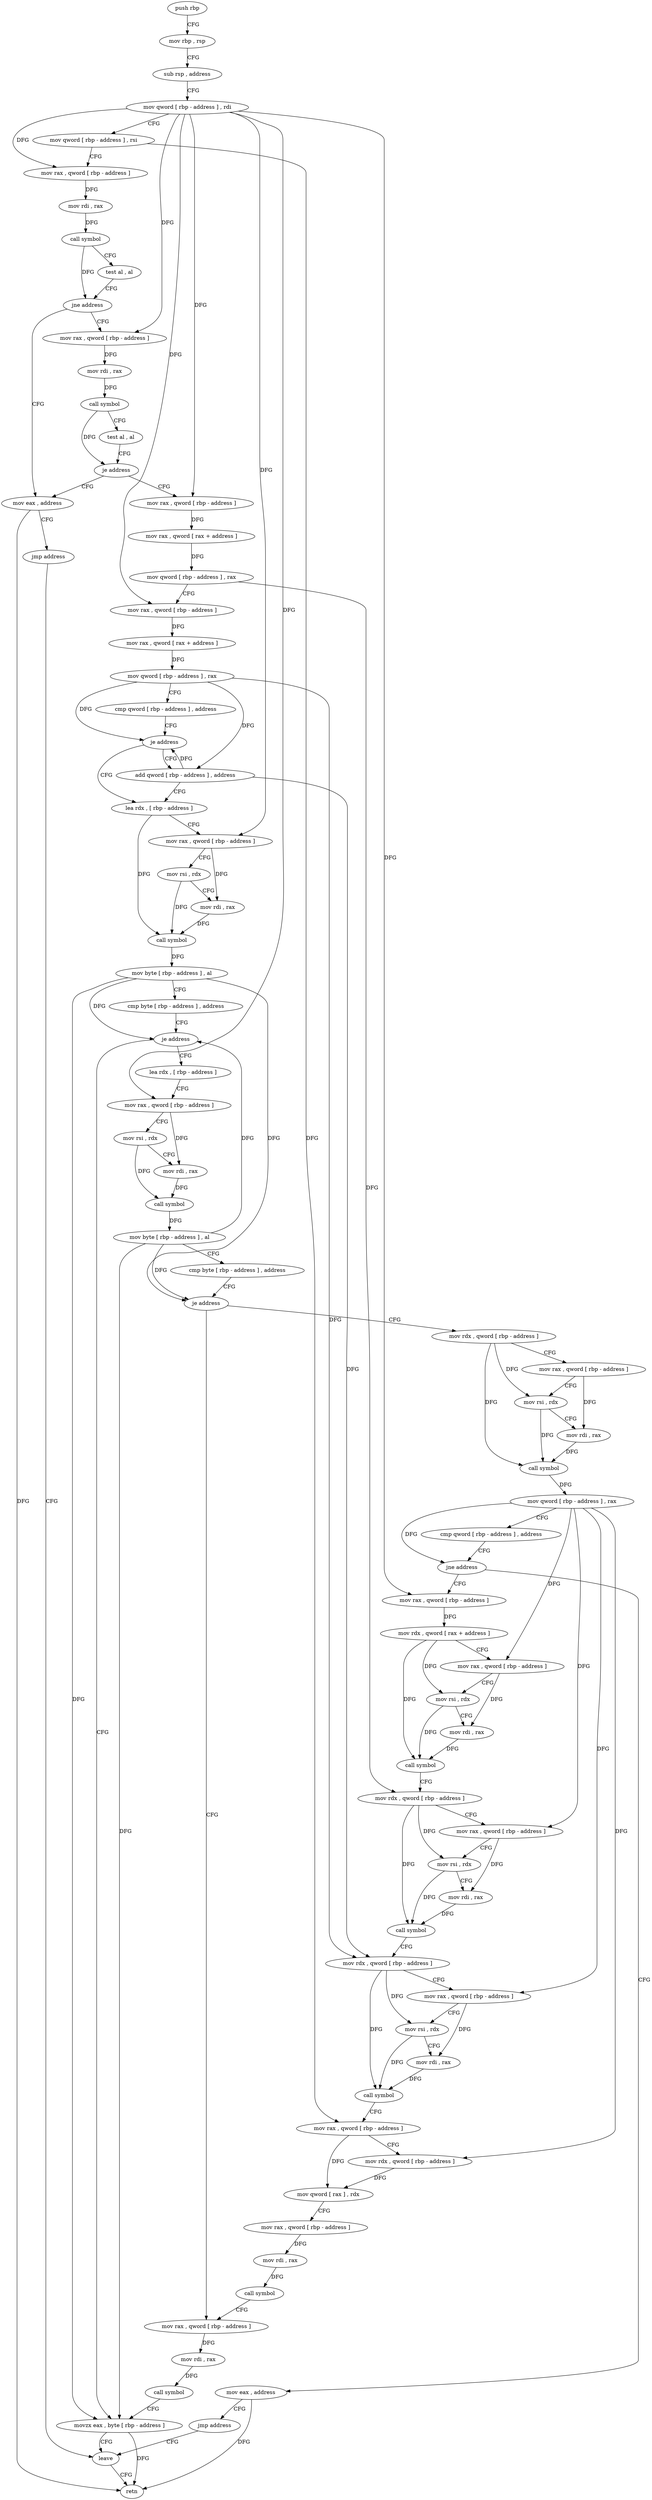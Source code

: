 digraph "func" {
"118312" [label = "push rbp" ]
"118313" [label = "mov rbp , rsp" ]
"118316" [label = "sub rsp , address" ]
"118320" [label = "mov qword [ rbp - address ] , rdi" ]
"118324" [label = "mov qword [ rbp - address ] , rsi" ]
"118328" [label = "mov rax , qword [ rbp - address ]" ]
"118332" [label = "mov rdi , rax" ]
"118335" [label = "call symbol" ]
"118340" [label = "test al , al" ]
"118342" [label = "jne address" ]
"118360" [label = "mov eax , address" ]
"118344" [label = "mov rax , qword [ rbp - address ]" ]
"118365" [label = "jmp address" ]
"118603" [label = "leave" ]
"118348" [label = "mov rdi , rax" ]
"118351" [label = "call symbol" ]
"118356" [label = "test al , al" ]
"118358" [label = "je address" ]
"118370" [label = "mov rax , qword [ rbp - address ]" ]
"118604" [label = "retn" ]
"118374" [label = "mov rax , qword [ rax + address ]" ]
"118378" [label = "mov qword [ rbp - address ] , rax" ]
"118382" [label = "mov rax , qword [ rbp - address ]" ]
"118386" [label = "mov rax , qword [ rax + address ]" ]
"118390" [label = "mov qword [ rbp - address ] , rax" ]
"118394" [label = "cmp qword [ rbp - address ] , address" ]
"118399" [label = "je address" ]
"118406" [label = "lea rdx , [ rbp - address ]" ]
"118401" [label = "add qword [ rbp - address ] , address" ]
"118410" [label = "mov rax , qword [ rbp - address ]" ]
"118414" [label = "mov rsi , rdx" ]
"118417" [label = "mov rdi , rax" ]
"118420" [label = "call symbol" ]
"118425" [label = "mov byte [ rbp - address ] , al" ]
"118428" [label = "cmp byte [ rbp - address ] , address" ]
"118432" [label = "je address" ]
"118599" [label = "movzx eax , byte [ rbp - address ]" ]
"118438" [label = "lea rdx , [ rbp - address ]" ]
"118442" [label = "mov rax , qword [ rbp - address ]" ]
"118446" [label = "mov rsi , rdx" ]
"118449" [label = "mov rdi , rax" ]
"118452" [label = "call symbol" ]
"118457" [label = "mov byte [ rbp - address ] , al" ]
"118460" [label = "cmp byte [ rbp - address ] , address" ]
"118464" [label = "je address" ]
"118587" [label = "mov rax , qword [ rbp - address ]" ]
"118466" [label = "mov rdx , qword [ rbp - address ]" ]
"118591" [label = "mov rdi , rax" ]
"118594" [label = "call symbol" ]
"118470" [label = "mov rax , qword [ rbp - address ]" ]
"118474" [label = "mov rsi , rdx" ]
"118477" [label = "mov rdi , rax" ]
"118480" [label = "call symbol" ]
"118485" [label = "mov qword [ rbp - address ] , rax" ]
"118489" [label = "cmp qword [ rbp - address ] , address" ]
"118494" [label = "jne address" ]
"118503" [label = "mov rax , qword [ rbp - address ]" ]
"118496" [label = "mov eax , address" ]
"118507" [label = "mov rdx , qword [ rax + address ]" ]
"118511" [label = "mov rax , qword [ rbp - address ]" ]
"118515" [label = "mov rsi , rdx" ]
"118518" [label = "mov rdi , rax" ]
"118521" [label = "call symbol" ]
"118526" [label = "mov rdx , qword [ rbp - address ]" ]
"118530" [label = "mov rax , qword [ rbp - address ]" ]
"118534" [label = "mov rsi , rdx" ]
"118537" [label = "mov rdi , rax" ]
"118540" [label = "call symbol" ]
"118545" [label = "mov rdx , qword [ rbp - address ]" ]
"118549" [label = "mov rax , qword [ rbp - address ]" ]
"118553" [label = "mov rsi , rdx" ]
"118556" [label = "mov rdi , rax" ]
"118559" [label = "call symbol" ]
"118564" [label = "mov rax , qword [ rbp - address ]" ]
"118568" [label = "mov rdx , qword [ rbp - address ]" ]
"118572" [label = "mov qword [ rax ] , rdx" ]
"118575" [label = "mov rax , qword [ rbp - address ]" ]
"118579" [label = "mov rdi , rax" ]
"118582" [label = "call symbol" ]
"118501" [label = "jmp address" ]
"118312" -> "118313" [ label = "CFG" ]
"118313" -> "118316" [ label = "CFG" ]
"118316" -> "118320" [ label = "CFG" ]
"118320" -> "118324" [ label = "CFG" ]
"118320" -> "118328" [ label = "DFG" ]
"118320" -> "118344" [ label = "DFG" ]
"118320" -> "118370" [ label = "DFG" ]
"118320" -> "118382" [ label = "DFG" ]
"118320" -> "118410" [ label = "DFG" ]
"118320" -> "118442" [ label = "DFG" ]
"118320" -> "118503" [ label = "DFG" ]
"118324" -> "118328" [ label = "CFG" ]
"118324" -> "118564" [ label = "DFG" ]
"118328" -> "118332" [ label = "DFG" ]
"118332" -> "118335" [ label = "DFG" ]
"118335" -> "118340" [ label = "CFG" ]
"118335" -> "118342" [ label = "DFG" ]
"118340" -> "118342" [ label = "CFG" ]
"118342" -> "118360" [ label = "CFG" ]
"118342" -> "118344" [ label = "CFG" ]
"118360" -> "118365" [ label = "CFG" ]
"118360" -> "118604" [ label = "DFG" ]
"118344" -> "118348" [ label = "DFG" ]
"118365" -> "118603" [ label = "CFG" ]
"118603" -> "118604" [ label = "CFG" ]
"118348" -> "118351" [ label = "DFG" ]
"118351" -> "118356" [ label = "CFG" ]
"118351" -> "118358" [ label = "DFG" ]
"118356" -> "118358" [ label = "CFG" ]
"118358" -> "118370" [ label = "CFG" ]
"118358" -> "118360" [ label = "CFG" ]
"118370" -> "118374" [ label = "DFG" ]
"118374" -> "118378" [ label = "DFG" ]
"118378" -> "118382" [ label = "CFG" ]
"118378" -> "118526" [ label = "DFG" ]
"118382" -> "118386" [ label = "DFG" ]
"118386" -> "118390" [ label = "DFG" ]
"118390" -> "118394" [ label = "CFG" ]
"118390" -> "118399" [ label = "DFG" ]
"118390" -> "118401" [ label = "DFG" ]
"118390" -> "118545" [ label = "DFG" ]
"118394" -> "118399" [ label = "CFG" ]
"118399" -> "118406" [ label = "CFG" ]
"118399" -> "118401" [ label = "CFG" ]
"118406" -> "118410" [ label = "CFG" ]
"118406" -> "118420" [ label = "DFG" ]
"118401" -> "118406" [ label = "CFG" ]
"118401" -> "118399" [ label = "DFG" ]
"118401" -> "118545" [ label = "DFG" ]
"118410" -> "118414" [ label = "CFG" ]
"118410" -> "118417" [ label = "DFG" ]
"118414" -> "118417" [ label = "CFG" ]
"118414" -> "118420" [ label = "DFG" ]
"118417" -> "118420" [ label = "DFG" ]
"118420" -> "118425" [ label = "DFG" ]
"118425" -> "118428" [ label = "CFG" ]
"118425" -> "118432" [ label = "DFG" ]
"118425" -> "118599" [ label = "DFG" ]
"118425" -> "118464" [ label = "DFG" ]
"118428" -> "118432" [ label = "CFG" ]
"118432" -> "118599" [ label = "CFG" ]
"118432" -> "118438" [ label = "CFG" ]
"118599" -> "118603" [ label = "CFG" ]
"118599" -> "118604" [ label = "DFG" ]
"118438" -> "118442" [ label = "CFG" ]
"118442" -> "118446" [ label = "CFG" ]
"118442" -> "118449" [ label = "DFG" ]
"118446" -> "118449" [ label = "CFG" ]
"118446" -> "118452" [ label = "DFG" ]
"118449" -> "118452" [ label = "DFG" ]
"118452" -> "118457" [ label = "DFG" ]
"118457" -> "118460" [ label = "CFG" ]
"118457" -> "118432" [ label = "DFG" ]
"118457" -> "118599" [ label = "DFG" ]
"118457" -> "118464" [ label = "DFG" ]
"118460" -> "118464" [ label = "CFG" ]
"118464" -> "118587" [ label = "CFG" ]
"118464" -> "118466" [ label = "CFG" ]
"118587" -> "118591" [ label = "DFG" ]
"118466" -> "118470" [ label = "CFG" ]
"118466" -> "118474" [ label = "DFG" ]
"118466" -> "118480" [ label = "DFG" ]
"118591" -> "118594" [ label = "DFG" ]
"118594" -> "118599" [ label = "CFG" ]
"118470" -> "118474" [ label = "CFG" ]
"118470" -> "118477" [ label = "DFG" ]
"118474" -> "118477" [ label = "CFG" ]
"118474" -> "118480" [ label = "DFG" ]
"118477" -> "118480" [ label = "DFG" ]
"118480" -> "118485" [ label = "DFG" ]
"118485" -> "118489" [ label = "CFG" ]
"118485" -> "118494" [ label = "DFG" ]
"118485" -> "118511" [ label = "DFG" ]
"118485" -> "118530" [ label = "DFG" ]
"118485" -> "118549" [ label = "DFG" ]
"118485" -> "118568" [ label = "DFG" ]
"118489" -> "118494" [ label = "CFG" ]
"118494" -> "118503" [ label = "CFG" ]
"118494" -> "118496" [ label = "CFG" ]
"118503" -> "118507" [ label = "DFG" ]
"118496" -> "118501" [ label = "CFG" ]
"118496" -> "118604" [ label = "DFG" ]
"118507" -> "118511" [ label = "CFG" ]
"118507" -> "118515" [ label = "DFG" ]
"118507" -> "118521" [ label = "DFG" ]
"118511" -> "118515" [ label = "CFG" ]
"118511" -> "118518" [ label = "DFG" ]
"118515" -> "118518" [ label = "CFG" ]
"118515" -> "118521" [ label = "DFG" ]
"118518" -> "118521" [ label = "DFG" ]
"118521" -> "118526" [ label = "CFG" ]
"118526" -> "118530" [ label = "CFG" ]
"118526" -> "118534" [ label = "DFG" ]
"118526" -> "118540" [ label = "DFG" ]
"118530" -> "118534" [ label = "CFG" ]
"118530" -> "118537" [ label = "DFG" ]
"118534" -> "118537" [ label = "CFG" ]
"118534" -> "118540" [ label = "DFG" ]
"118537" -> "118540" [ label = "DFG" ]
"118540" -> "118545" [ label = "CFG" ]
"118545" -> "118549" [ label = "CFG" ]
"118545" -> "118553" [ label = "DFG" ]
"118545" -> "118559" [ label = "DFG" ]
"118549" -> "118553" [ label = "CFG" ]
"118549" -> "118556" [ label = "DFG" ]
"118553" -> "118556" [ label = "CFG" ]
"118553" -> "118559" [ label = "DFG" ]
"118556" -> "118559" [ label = "DFG" ]
"118559" -> "118564" [ label = "CFG" ]
"118564" -> "118568" [ label = "CFG" ]
"118564" -> "118572" [ label = "DFG" ]
"118568" -> "118572" [ label = "DFG" ]
"118572" -> "118575" [ label = "CFG" ]
"118575" -> "118579" [ label = "DFG" ]
"118579" -> "118582" [ label = "DFG" ]
"118582" -> "118587" [ label = "CFG" ]
"118501" -> "118603" [ label = "CFG" ]
}
